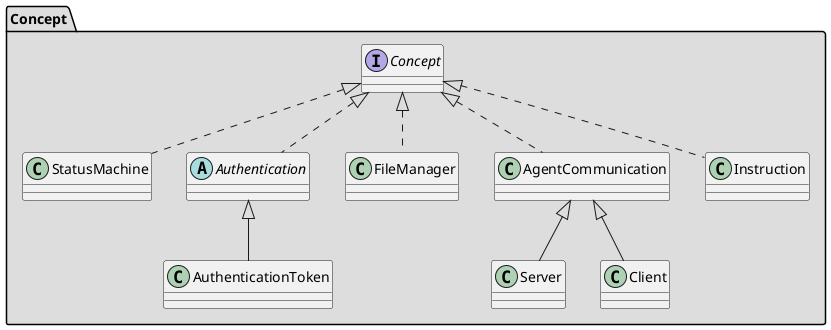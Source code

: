 @startuml{README_Concept.png}
'!include config.skinparam
'https://plantuml.com/class-diagram
/'
Concept: Elementos que representan la información necesaria para representar los diferentes tipos de comunicación de la ontología.
AgentAction: Elementos que representas los eventos a los que responden los agentes para completar la comunicación de la ontología.
Predicate: Elementos que representan las respuestas a los eventos para completar la comunicación de la ontología.
'/

package "Concept" #DDDDDD {
  interface Concept
  class StatusMachine implements Concept

  abstract class Authentication implements Concept
  class AuthenticationToken extends Authentication
'  annotation AuthenticationGoogle extends Authentication
'  annotation AuthenticationGithub extends Authentication
'  annotation AuthenticationEmail extends Authentication

  class FileManager implements Concept
  class AgentCommunication implements Concept
  class Server extends AgentCommunication
  class Client extends AgentCommunication
  class Instruction implements Concept
}



@enduml
